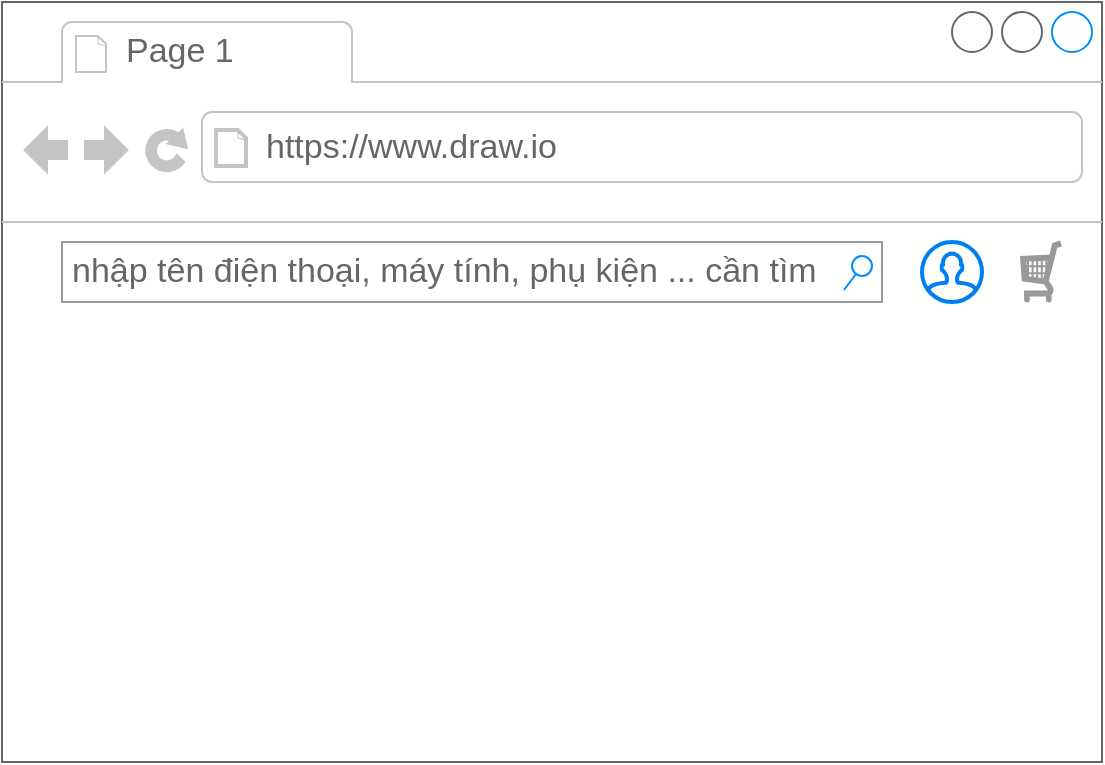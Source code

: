 <mxfile version="24.5.4" type="github">
  <diagram name="Page-1" id="yVQG-I970VChFgD-Ut2g">
    <mxGraphModel dx="1032" dy="689" grid="1" gridSize="10" guides="1" tooltips="1" connect="1" arrows="1" fold="1" page="1" pageScale="1" pageWidth="850" pageHeight="1100" math="0" shadow="0">
      <root>
        <mxCell id="0" />
        <mxCell id="1" parent="0" />
        <mxCell id="UMiJZRXXGaOtGqzTmupt-1" value="" style="strokeWidth=1;shadow=0;dashed=0;align=center;html=1;shape=mxgraph.mockup.containers.browserWindow;rSize=0;strokeColor=#666666;strokeColor2=#008cff;strokeColor3=#c4c4c4;mainText=,;recursiveResize=0;" vertex="1" parent="1">
          <mxGeometry x="160" y="560" width="550" height="380" as="geometry" />
        </mxCell>
        <mxCell id="UMiJZRXXGaOtGqzTmupt-2" value="Page 1" style="strokeWidth=1;shadow=0;dashed=0;align=center;html=1;shape=mxgraph.mockup.containers.anchor;fontSize=17;fontColor=#666666;align=left;whiteSpace=wrap;" vertex="1" parent="UMiJZRXXGaOtGqzTmupt-1">
          <mxGeometry x="60" y="12" width="110" height="26" as="geometry" />
        </mxCell>
        <mxCell id="UMiJZRXXGaOtGqzTmupt-3" value="https://www.draw.io" style="strokeWidth=1;shadow=0;dashed=0;align=center;html=1;shape=mxgraph.mockup.containers.anchor;rSize=0;fontSize=17;fontColor=#666666;align=left;" vertex="1" parent="UMiJZRXXGaOtGqzTmupt-1">
          <mxGeometry x="130" y="60" width="250" height="26" as="geometry" />
        </mxCell>
        <mxCell id="UMiJZRXXGaOtGqzTmupt-4" value="nhập tên điện thoại, máy tính, phụ kiện ... cần tìm" style="strokeWidth=1;shadow=0;dashed=0;align=center;html=1;shape=mxgraph.mockup.forms.searchBox;strokeColor=#999999;mainText=;strokeColor2=#008cff;fontColor=#666666;fontSize=17;align=left;spacingLeft=3;whiteSpace=wrap;" vertex="1" parent="UMiJZRXXGaOtGqzTmupt-1">
          <mxGeometry x="30" y="120" width="410" height="30" as="geometry" />
        </mxCell>
        <mxCell id="UMiJZRXXGaOtGqzTmupt-5" value="" style="verticalLabelPosition=bottom;shadow=0;dashed=0;align=center;html=1;verticalAlign=top;strokeWidth=1;shape=mxgraph.mockup.misc.shoppingCart;strokeColor=#999999;" vertex="1" parent="UMiJZRXXGaOtGqzTmupt-1">
          <mxGeometry x="510" y="120" width="20" height="30" as="geometry" />
        </mxCell>
        <mxCell id="UMiJZRXXGaOtGqzTmupt-6" value="" style="html=1;verticalLabelPosition=bottom;align=center;labelBackgroundColor=#ffffff;verticalAlign=top;strokeWidth=2;strokeColor=#0080F0;shadow=0;dashed=0;shape=mxgraph.ios7.icons.user;" vertex="1" parent="UMiJZRXXGaOtGqzTmupt-1">
          <mxGeometry x="460" y="120" width="30" height="30" as="geometry" />
        </mxCell>
      </root>
    </mxGraphModel>
  </diagram>
</mxfile>
